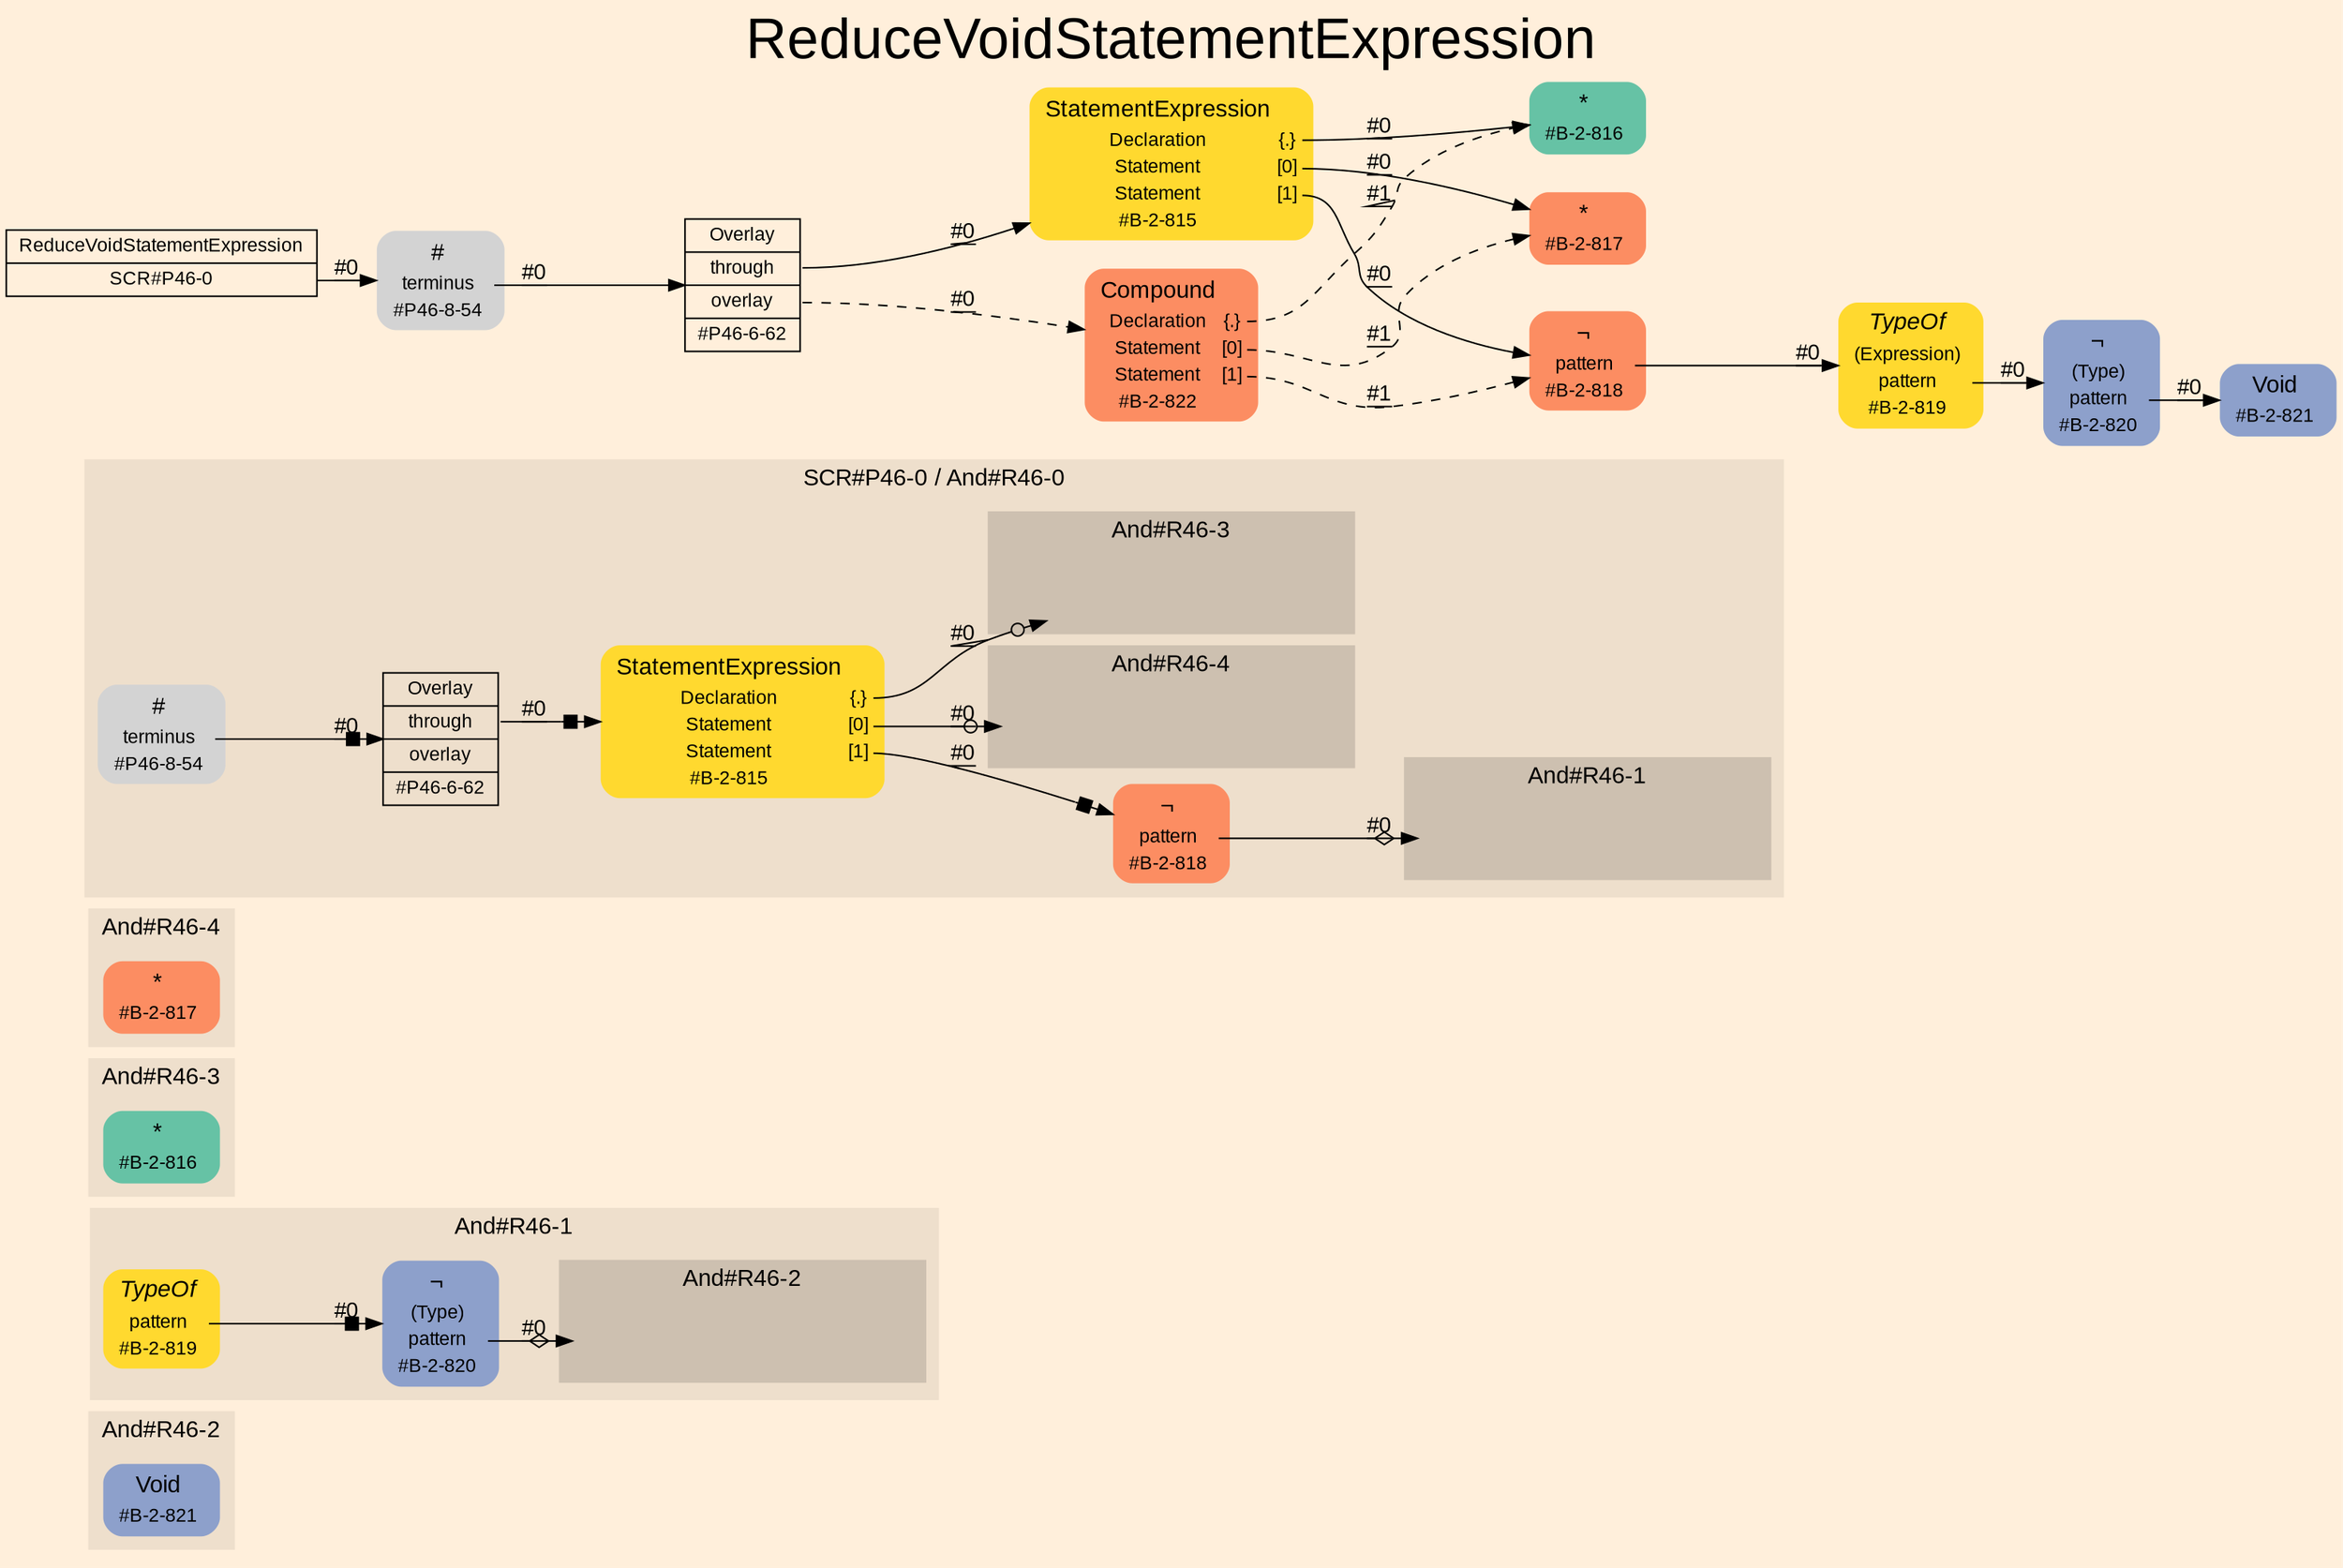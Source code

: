 digraph "ReduceVoidStatementExpression" {
label = "ReduceVoidStatementExpression"
labelloc = t
fontsize = "36"
graph [
    rankdir = "LR"
    ranksep = 0.3
    bgcolor = antiquewhite1
    color = black
    fontcolor = black
    fontname = "Arial"
];
node [
    fontname = "Arial"
];
edge [
    fontname = "Arial"
];

// -------------------- figure And#R46-2 --------------------
// -------- region And#R46-2 ----------
subgraph "clusterAnd#R46-2" {
    label = "And#R46-2"
    style = "filled"
    color = antiquewhite2
    fontsize = "15"
    "And#R46-2/#B-2-821" [
        // -------- block And#R46-2/#B-2-821 ----------
        shape = "plaintext"
        fillcolor = "/set28/3"
        label = <<TABLE BORDER="0" CELLBORDER="0" CELLSPACING="0">
         <TR><TD><FONT POINT-SIZE="15.0">Void</FONT></TD><TD></TD></TR>
         <TR><TD>#B-2-821</TD><TD PORT="port0"></TD></TR>
        </TABLE>>
        style = "rounded,filled"
        fontsize = "12"
    ];
    
}


// -------------------- figure And#R46-1 --------------------
// -------- region And#R46-1 ----------
subgraph "clusterAnd#R46-1" {
    label = "And#R46-1"
    style = "filled"
    color = antiquewhite2
    fontsize = "15"
    "And#R46-1/#B-2-819" [
        // -------- block And#R46-1/#B-2-819 ----------
        shape = "plaintext"
        fillcolor = "/set28/6"
        label = <<TABLE BORDER="0" CELLBORDER="0" CELLSPACING="0">
         <TR><TD><FONT POINT-SIZE="15.0"><I>TypeOf</I></FONT></TD><TD></TD></TR>
         <TR><TD>pattern</TD><TD PORT="port0"></TD></TR>
         <TR><TD>#B-2-819</TD><TD PORT="port1"></TD></TR>
        </TABLE>>
        style = "rounded,filled"
        fontsize = "12"
    ];
    
    "And#R46-1/#B-2-820" [
        // -------- block And#R46-1/#B-2-820 ----------
        shape = "plaintext"
        fillcolor = "/set28/3"
        label = <<TABLE BORDER="0" CELLBORDER="0" CELLSPACING="0">
         <TR><TD><FONT POINT-SIZE="15.0">¬</FONT></TD><TD></TD></TR>
         <TR><TD>(Type)</TD><TD PORT="port0"></TD></TR>
         <TR><TD>pattern</TD><TD PORT="port1"></TD></TR>
         <TR><TD>#B-2-820</TD><TD PORT="port2"></TD></TR>
        </TABLE>>
        style = "rounded,filled"
        fontsize = "12"
    ];
    
    // -------- region And#R46-1/And#R46-2 ----------
    subgraph "clusterAnd#R46-1/And#R46-2" {
        label = "And#R46-2"
        style = "filled"
        color = antiquewhite3
        fontsize = "15"
        "And#R46-1/And#R46-2/#B-2-821" [
            // -------- block And#R46-1/And#R46-2/#B-2-821 ----------
            shape = none
            fillcolor = "/set28/3"
            style = "invisible"
        ];
        
    }
    
}

"And#R46-1/#B-2-819":port0 -> "And#R46-1/#B-2-820" [
    arrowhead="normalnonebox"
    label = "#0"
    decorate = true
    color = black
    fontcolor = black
];

"And#R46-1/#B-2-820":port1 -> "And#R46-1/And#R46-2/#B-2-821" [
    arrowhead="normalnoneodiamond"
    label = "#0"
    decorate = true
    color = black
    fontcolor = black
];


// -------------------- figure And#R46-3 --------------------
// -------- region And#R46-3 ----------
subgraph "clusterAnd#R46-3" {
    label = "And#R46-3"
    style = "filled"
    color = antiquewhite2
    fontsize = "15"
    "And#R46-3/#B-2-816" [
        // -------- block And#R46-3/#B-2-816 ----------
        shape = "plaintext"
        fillcolor = "/set28/1"
        label = <<TABLE BORDER="0" CELLBORDER="0" CELLSPACING="0">
         <TR><TD><FONT POINT-SIZE="15.0">*</FONT></TD><TD></TD></TR>
         <TR><TD>#B-2-816</TD><TD PORT="port0"></TD></TR>
        </TABLE>>
        style = "rounded,filled"
        fontsize = "12"
    ];
    
}


// -------------------- figure And#R46-4 --------------------
// -------- region And#R46-4 ----------
subgraph "clusterAnd#R46-4" {
    label = "And#R46-4"
    style = "filled"
    color = antiquewhite2
    fontsize = "15"
    "And#R46-4/#B-2-817" [
        // -------- block And#R46-4/#B-2-817 ----------
        shape = "plaintext"
        fillcolor = "/set28/2"
        label = <<TABLE BORDER="0" CELLBORDER="0" CELLSPACING="0">
         <TR><TD><FONT POINT-SIZE="15.0">*</FONT></TD><TD></TD></TR>
         <TR><TD>#B-2-817</TD><TD PORT="port0"></TD></TR>
        </TABLE>>
        style = "rounded,filled"
        fontsize = "12"
    ];
    
}


// -------------------- figure And#R46-0 --------------------
// -------- region And#R46-0 ----------
subgraph "clusterAnd#R46-0" {
    label = "SCR#P46-0 / And#R46-0"
    style = "filled"
    color = antiquewhite2
    fontsize = "15"
    "And#R46-0/#B-2-815" [
        // -------- block And#R46-0/#B-2-815 ----------
        shape = "plaintext"
        fillcolor = "/set28/6"
        label = <<TABLE BORDER="0" CELLBORDER="0" CELLSPACING="0">
         <TR><TD><FONT POINT-SIZE="15.0">StatementExpression</FONT></TD><TD></TD></TR>
         <TR><TD>Declaration</TD><TD PORT="port0">{.}</TD></TR>
         <TR><TD>Statement</TD><TD PORT="port1">[0]</TD></TR>
         <TR><TD>Statement</TD><TD PORT="port2">[1]</TD></TR>
         <TR><TD>#B-2-815</TD><TD PORT="port3"></TD></TR>
        </TABLE>>
        style = "rounded,filled"
        fontsize = "12"
    ];
    
    "And#R46-0/#B-2-818" [
        // -------- block And#R46-0/#B-2-818 ----------
        shape = "plaintext"
        fillcolor = "/set28/2"
        label = <<TABLE BORDER="0" CELLBORDER="0" CELLSPACING="0">
         <TR><TD><FONT POINT-SIZE="15.0">¬</FONT></TD><TD></TD></TR>
         <TR><TD>pattern</TD><TD PORT="port0"></TD></TR>
         <TR><TD>#B-2-818</TD><TD PORT="port1"></TD></TR>
        </TABLE>>
        style = "rounded,filled"
        fontsize = "12"
    ];
    
    "And#R46-0/#P46-6-62" [
        // -------- block And#R46-0/#P46-6-62 ----------
        shape = "record"
        fillcolor = antiquewhite2
        label = "<fixed> Overlay | <port0> through | <port1> overlay | <port2> #P46-6-62"
        style = "filled"
        fontsize = "12"
        color = black
        fontcolor = black
    ];
    
    "And#R46-0/#P46-8-54" [
        // -------- block And#R46-0/#P46-8-54 ----------
        shape = "plaintext"
        label = <<TABLE BORDER="0" CELLBORDER="0" CELLSPACING="0">
         <TR><TD><FONT POINT-SIZE="15.0">#</FONT></TD><TD></TD></TR>
         <TR><TD>terminus</TD><TD PORT="port0"></TD></TR>
         <TR><TD>#P46-8-54</TD><TD PORT="port1"></TD></TR>
        </TABLE>>
        style = "rounded,filled"
        fontsize = "12"
    ];
    
    // -------- region And#R46-0/And#R46-1 ----------
    subgraph "clusterAnd#R46-0/And#R46-1" {
        label = "And#R46-1"
        style = "filled"
        color = antiquewhite3
        fontsize = "15"
        "And#R46-0/And#R46-1/#B-2-819" [
            // -------- block And#R46-0/And#R46-1/#B-2-819 ----------
            shape = none
            fillcolor = "/set28/6"
            style = "invisible"
        ];
        
    }
    
    // -------- region And#R46-0/And#R46-3 ----------
    subgraph "clusterAnd#R46-0/And#R46-3" {
        label = "And#R46-3"
        style = "filled"
        color = antiquewhite3
        fontsize = "15"
        "And#R46-0/And#R46-3/#B-2-816" [
            // -------- block And#R46-0/And#R46-3/#B-2-816 ----------
            shape = none
            fillcolor = "/set28/1"
            style = "invisible"
        ];
        
    }
    
    // -------- region And#R46-0/And#R46-4 ----------
    subgraph "clusterAnd#R46-0/And#R46-4" {
        label = "And#R46-4"
        style = "filled"
        color = antiquewhite3
        fontsize = "15"
        "And#R46-0/And#R46-4/#B-2-817" [
            // -------- block And#R46-0/And#R46-4/#B-2-817 ----------
            shape = none
            fillcolor = "/set28/2"
            style = "invisible"
        ];
        
    }
    
}

"And#R46-0/#B-2-815":port0 -> "And#R46-0/And#R46-3/#B-2-816" [
    arrowhead="normalnoneodot"
    label = "#0"
    decorate = true
    color = black
    fontcolor = black
];

"And#R46-0/#B-2-815":port1 -> "And#R46-0/And#R46-4/#B-2-817" [
    arrowhead="normalnoneodot"
    label = "#0"
    decorate = true
    color = black
    fontcolor = black
];

"And#R46-0/#B-2-815":port2 -> "And#R46-0/#B-2-818" [
    arrowhead="normalnonebox"
    label = "#0"
    decorate = true
    color = black
    fontcolor = black
];

"And#R46-0/#B-2-818":port0 -> "And#R46-0/And#R46-1/#B-2-819" [
    arrowhead="normalnoneodiamond"
    label = "#0"
    decorate = true
    color = black
    fontcolor = black
];

"And#R46-0/#P46-6-62":port0 -> "And#R46-0/#B-2-815" [
    arrowhead="normalnonebox"
    label = "#0"
    decorate = true
    color = black
    fontcolor = black
];

"And#R46-0/#P46-8-54":port0 -> "And#R46-0/#P46-6-62" [
    arrowhead="normalnonebox"
    label = "#0"
    decorate = true
    color = black
    fontcolor = black
];


// -------------------- transformation figure --------------------
"CR#P46-0" [
    // -------- block CR#P46-0 ----------
    shape = "record"
    fillcolor = antiquewhite1
    label = "<fixed> ReduceVoidStatementExpression | <port0> SCR#P46-0"
    style = "filled"
    fontsize = "12"
    color = black
    fontcolor = black
];

"#P46-8-54" [
    // -------- block #P46-8-54 ----------
    shape = "plaintext"
    label = <<TABLE BORDER="0" CELLBORDER="0" CELLSPACING="0">
     <TR><TD><FONT POINT-SIZE="15.0">#</FONT></TD><TD></TD></TR>
     <TR><TD>terminus</TD><TD PORT="port0"></TD></TR>
     <TR><TD>#P46-8-54</TD><TD PORT="port1"></TD></TR>
    </TABLE>>
    style = "rounded,filled"
    fontsize = "12"
];

"#P46-6-62" [
    // -------- block #P46-6-62 ----------
    shape = "record"
    fillcolor = antiquewhite1
    label = "<fixed> Overlay | <port0> through | <port1> overlay | <port2> #P46-6-62"
    style = "filled"
    fontsize = "12"
    color = black
    fontcolor = black
];

"#B-2-815" [
    // -------- block #B-2-815 ----------
    shape = "plaintext"
    fillcolor = "/set28/6"
    label = <<TABLE BORDER="0" CELLBORDER="0" CELLSPACING="0">
     <TR><TD><FONT POINT-SIZE="15.0">StatementExpression</FONT></TD><TD></TD></TR>
     <TR><TD>Declaration</TD><TD PORT="port0">{.}</TD></TR>
     <TR><TD>Statement</TD><TD PORT="port1">[0]</TD></TR>
     <TR><TD>Statement</TD><TD PORT="port2">[1]</TD></TR>
     <TR><TD>#B-2-815</TD><TD PORT="port3"></TD></TR>
    </TABLE>>
    style = "rounded,filled"
    fontsize = "12"
];

"#B-2-816" [
    // -------- block #B-2-816 ----------
    shape = "plaintext"
    fillcolor = "/set28/1"
    label = <<TABLE BORDER="0" CELLBORDER="0" CELLSPACING="0">
     <TR><TD><FONT POINT-SIZE="15.0">*</FONT></TD><TD></TD></TR>
     <TR><TD>#B-2-816</TD><TD PORT="port0"></TD></TR>
    </TABLE>>
    style = "rounded,filled"
    fontsize = "12"
];

"#B-2-817" [
    // -------- block #B-2-817 ----------
    shape = "plaintext"
    fillcolor = "/set28/2"
    label = <<TABLE BORDER="0" CELLBORDER="0" CELLSPACING="0">
     <TR><TD><FONT POINT-SIZE="15.0">*</FONT></TD><TD></TD></TR>
     <TR><TD>#B-2-817</TD><TD PORT="port0"></TD></TR>
    </TABLE>>
    style = "rounded,filled"
    fontsize = "12"
];

"#B-2-818" [
    // -------- block #B-2-818 ----------
    shape = "plaintext"
    fillcolor = "/set28/2"
    label = <<TABLE BORDER="0" CELLBORDER="0" CELLSPACING="0">
     <TR><TD><FONT POINT-SIZE="15.0">¬</FONT></TD><TD></TD></TR>
     <TR><TD>pattern</TD><TD PORT="port0"></TD></TR>
     <TR><TD>#B-2-818</TD><TD PORT="port1"></TD></TR>
    </TABLE>>
    style = "rounded,filled"
    fontsize = "12"
];

"#B-2-819" [
    // -------- block #B-2-819 ----------
    shape = "plaintext"
    fillcolor = "/set28/6"
    label = <<TABLE BORDER="0" CELLBORDER="0" CELLSPACING="0">
     <TR><TD><FONT POINT-SIZE="15.0"><I>TypeOf</I></FONT></TD><TD></TD></TR>
     <TR><TD>(Expression)</TD><TD PORT="port0"></TD></TR>
     <TR><TD>pattern</TD><TD PORT="port1"></TD></TR>
     <TR><TD>#B-2-819</TD><TD PORT="port2"></TD></TR>
    </TABLE>>
    style = "rounded,filled"
    fontsize = "12"
];

"#B-2-820" [
    // -------- block #B-2-820 ----------
    shape = "plaintext"
    fillcolor = "/set28/3"
    label = <<TABLE BORDER="0" CELLBORDER="0" CELLSPACING="0">
     <TR><TD><FONT POINT-SIZE="15.0">¬</FONT></TD><TD></TD></TR>
     <TR><TD>(Type)</TD><TD PORT="port0"></TD></TR>
     <TR><TD>pattern</TD><TD PORT="port1"></TD></TR>
     <TR><TD>#B-2-820</TD><TD PORT="port2"></TD></TR>
    </TABLE>>
    style = "rounded,filled"
    fontsize = "12"
];

"#B-2-821" [
    // -------- block #B-2-821 ----------
    shape = "plaintext"
    fillcolor = "/set28/3"
    label = <<TABLE BORDER="0" CELLBORDER="0" CELLSPACING="0">
     <TR><TD><FONT POINT-SIZE="15.0">Void</FONT></TD><TD></TD></TR>
     <TR><TD>#B-2-821</TD><TD PORT="port0"></TD></TR>
    </TABLE>>
    style = "rounded,filled"
    fontsize = "12"
];

"#B-2-822" [
    // -------- block #B-2-822 ----------
    shape = "plaintext"
    fillcolor = "/set28/2"
    label = <<TABLE BORDER="0" CELLBORDER="0" CELLSPACING="0">
     <TR><TD><FONT POINT-SIZE="15.0">Compound</FONT></TD><TD></TD></TR>
     <TR><TD>Declaration</TD><TD PORT="port0">{.}</TD></TR>
     <TR><TD>Statement</TD><TD PORT="port1">[0]</TD></TR>
     <TR><TD>Statement</TD><TD PORT="port2">[1]</TD></TR>
     <TR><TD>#B-2-822</TD><TD PORT="port3"></TD></TR>
    </TABLE>>
    style = "rounded,filled"
    fontsize = "12"
];

"CR#P46-0":port0 -> "#P46-8-54" [
    label = "#0"
    decorate = true
    color = black
    fontcolor = black
];

"#P46-8-54":port0 -> "#P46-6-62" [
    label = "#0"
    decorate = true
    color = black
    fontcolor = black
];

"#P46-6-62":port0 -> "#B-2-815" [
    label = "#0"
    decorate = true
    color = black
    fontcolor = black
];

"#P46-6-62":port1 -> "#B-2-822" [
    style="dashed"
    label = "#0"
    decorate = true
    color = black
    fontcolor = black
];

"#B-2-815":port0 -> "#B-2-816" [
    label = "#0"
    decorate = true
    color = black
    fontcolor = black
];

"#B-2-815":port1 -> "#B-2-817" [
    label = "#0"
    decorate = true
    color = black
    fontcolor = black
];

"#B-2-815":port2 -> "#B-2-818" [
    label = "#0"
    decorate = true
    color = black
    fontcolor = black
];

"#B-2-818":port0 -> "#B-2-819" [
    label = "#0"
    decorate = true
    color = black
    fontcolor = black
];

"#B-2-819":port1 -> "#B-2-820" [
    label = "#0"
    decorate = true
    color = black
    fontcolor = black
];

"#B-2-820":port1 -> "#B-2-821" [
    label = "#0"
    decorate = true
    color = black
    fontcolor = black
];

"#B-2-822":port0 -> "#B-2-816" [
    style="dashed"
    label = "#1"
    decorate = true
    color = black
    fontcolor = black
];

"#B-2-822":port1 -> "#B-2-817" [
    style="dashed"
    label = "#1"
    decorate = true
    color = black
    fontcolor = black
];

"#B-2-822":port2 -> "#B-2-818" [
    style="dashed"
    label = "#1"
    decorate = true
    color = black
    fontcolor = black
];


}
